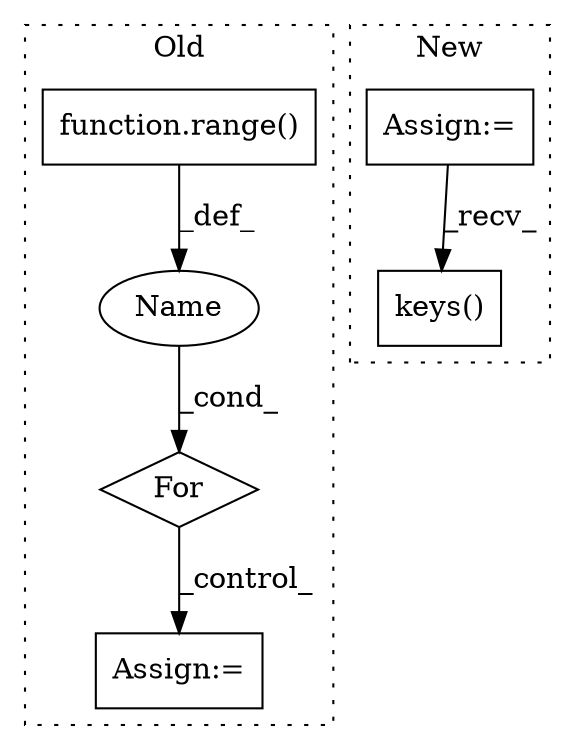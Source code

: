 digraph G {
subgraph cluster0 {
1 [label="function.range()" a="75" s="6961,6975" l="6,1" shape="box"];
3 [label="For" a="107" s="6952,6976" l="4,15" shape="diamond"];
4 [label="Assign:=" a="68" s="7383" l="4" shape="box"];
5 [label="Name" a="87" s="6956" l="1" shape="ellipse"];
label = "Old";
style="dotted";
}
subgraph cluster1 {
2 [label="keys()" a="75" s="6470" l="14" shape="box"];
6 [label="Assign:=" a="68" s="5793" l="3" shape="box"];
label = "New";
style="dotted";
}
1 -> 5 [label="_def_"];
3 -> 4 [label="_control_"];
5 -> 3 [label="_cond_"];
6 -> 2 [label="_recv_"];
}